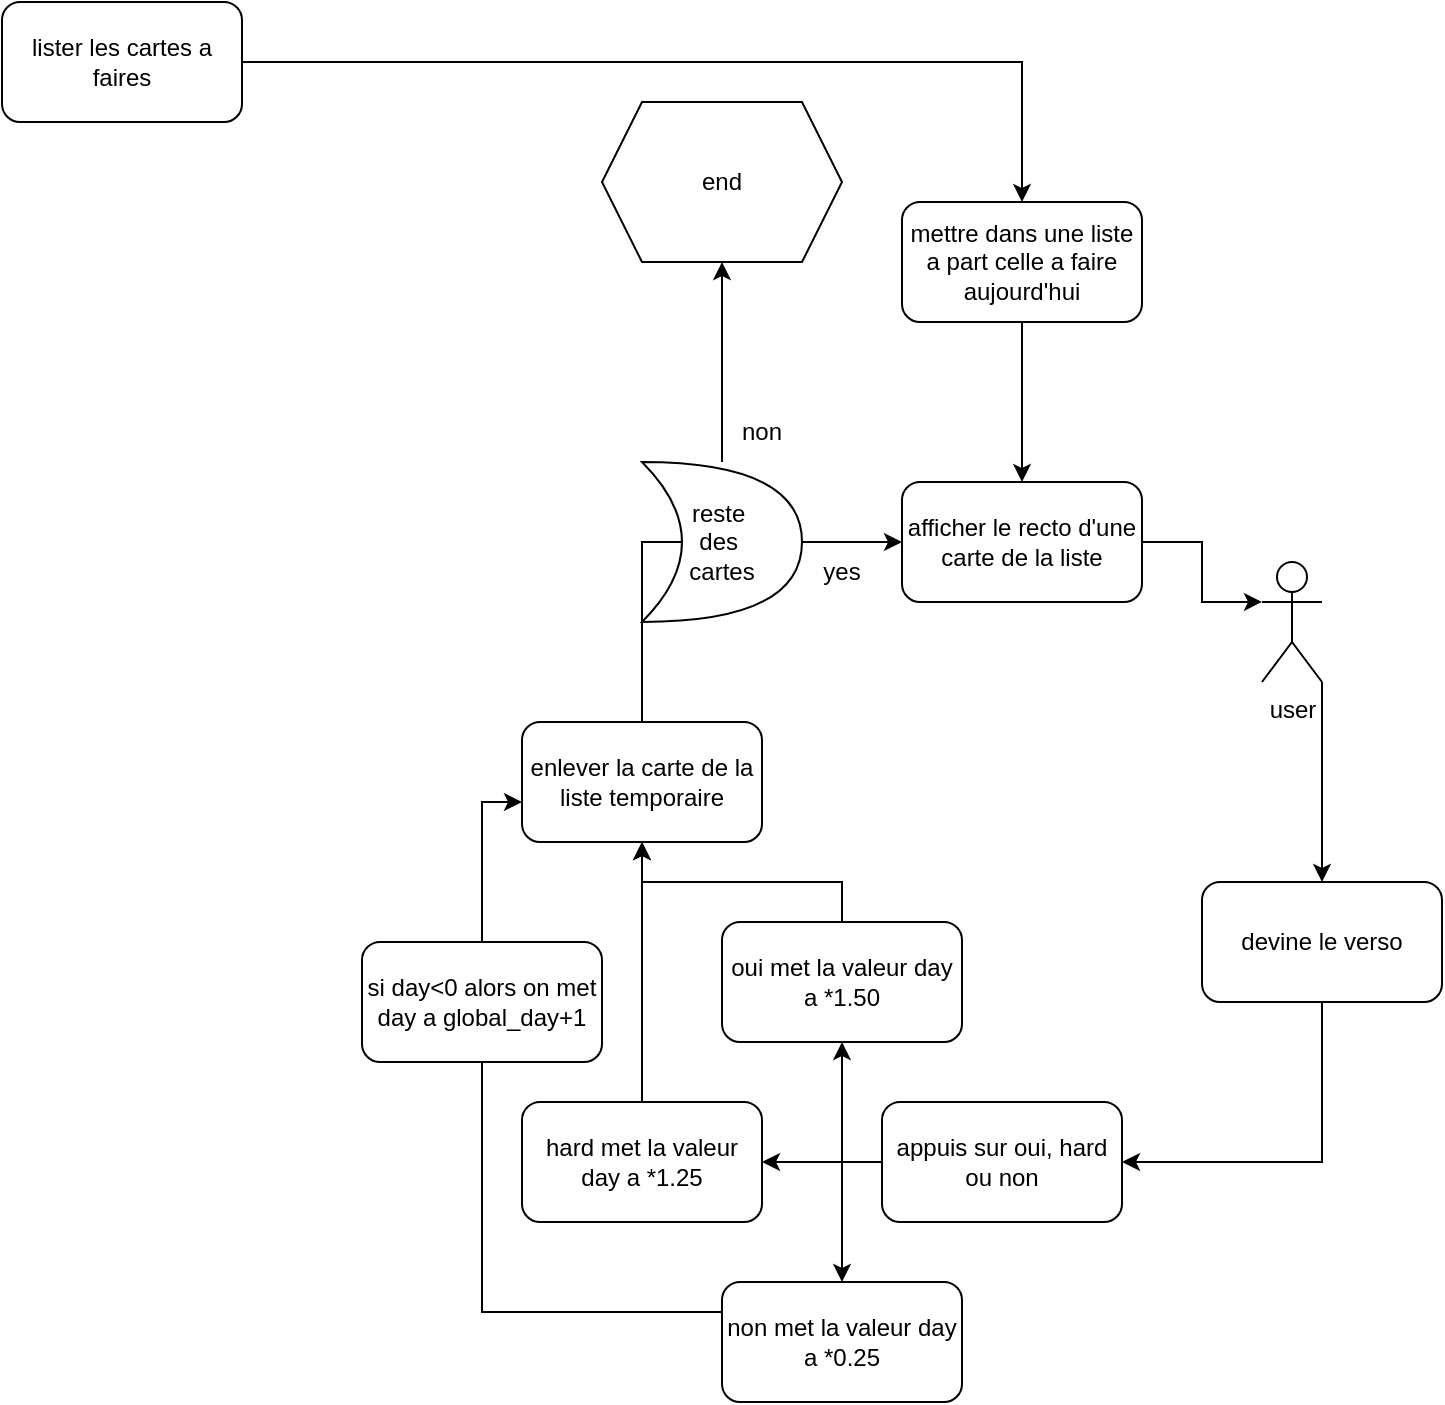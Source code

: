 <mxfile version="28.2.5">
  <diagram name="Page-1" id="NRAyQIaQ9JmVfJOCIHAN">
    <mxGraphModel dx="2253" dy="841" grid="1" gridSize="10" guides="1" tooltips="1" connect="1" arrows="1" fold="1" page="1" pageScale="1" pageWidth="827" pageHeight="1169" math="0" shadow="0">
      <root>
        <mxCell id="0" />
        <mxCell id="1" parent="0" />
        <mxCell id="9Gwba5IYWwbgOA-qWrHr-4" style="edgeStyle=orthogonalEdgeStyle;rounded=0;orthogonalLoop=1;jettySize=auto;html=1;" edge="1" parent="1" source="9Gwba5IYWwbgOA-qWrHr-3" target="9Gwba5IYWwbgOA-qWrHr-5">
          <mxGeometry relative="1" as="geometry">
            <mxPoint x="370" y="130" as="targetPoint" />
          </mxGeometry>
        </mxCell>
        <mxCell id="9Gwba5IYWwbgOA-qWrHr-3" value="lister les cartes a faires" style="rounded=1;whiteSpace=wrap;html=1;" vertex="1" parent="1">
          <mxGeometry x="-140" width="120" height="60" as="geometry" />
        </mxCell>
        <mxCell id="9Gwba5IYWwbgOA-qWrHr-8" style="edgeStyle=orthogonalEdgeStyle;rounded=0;orthogonalLoop=1;jettySize=auto;html=1;exitX=0.5;exitY=1;exitDx=0;exitDy=0;entryX=0.5;entryY=0;entryDx=0;entryDy=0;" edge="1" parent="1" source="9Gwba5IYWwbgOA-qWrHr-5" target="9Gwba5IYWwbgOA-qWrHr-7">
          <mxGeometry relative="1" as="geometry" />
        </mxCell>
        <mxCell id="9Gwba5IYWwbgOA-qWrHr-5" value="mettre dans une liste a part celle a faire aujourd&#39;hui" style="rounded=1;whiteSpace=wrap;html=1;" vertex="1" parent="1">
          <mxGeometry x="310" y="100.0" width="120" height="60" as="geometry" />
        </mxCell>
        <mxCell id="9Gwba5IYWwbgOA-qWrHr-10" style="edgeStyle=orthogonalEdgeStyle;rounded=0;orthogonalLoop=1;jettySize=auto;html=1;exitX=1;exitY=0.5;exitDx=0;exitDy=0;entryX=0;entryY=0.333;entryDx=0;entryDy=0;entryPerimeter=0;" edge="1" parent="1" source="9Gwba5IYWwbgOA-qWrHr-7" target="9Gwba5IYWwbgOA-qWrHr-9">
          <mxGeometry relative="1" as="geometry">
            <mxPoint x="500" y="270" as="targetPoint" />
          </mxGeometry>
        </mxCell>
        <mxCell id="9Gwba5IYWwbgOA-qWrHr-7" value="afficher le recto d&#39;une carte de la liste" style="rounded=1;whiteSpace=wrap;html=1;" vertex="1" parent="1">
          <mxGeometry x="310" y="240" width="120" height="60" as="geometry" />
        </mxCell>
        <mxCell id="9Gwba5IYWwbgOA-qWrHr-9" value="user&lt;div&gt;&lt;br&gt;&lt;/div&gt;" style="shape=umlActor;verticalLabelPosition=bottom;verticalAlign=top;html=1;outlineConnect=0;" vertex="1" parent="1">
          <mxGeometry x="490" y="280" width="30" height="60" as="geometry" />
        </mxCell>
        <mxCell id="9Gwba5IYWwbgOA-qWrHr-19" style="edgeStyle=orthogonalEdgeStyle;rounded=0;orthogonalLoop=1;jettySize=auto;html=1;entryX=1;entryY=0.5;entryDx=0;entryDy=0;" edge="1" parent="1" source="9Gwba5IYWwbgOA-qWrHr-14" target="9Gwba5IYWwbgOA-qWrHr-17">
          <mxGeometry relative="1" as="geometry">
            <Array as="points">
              <mxPoint x="520" y="580" />
            </Array>
          </mxGeometry>
        </mxCell>
        <mxCell id="9Gwba5IYWwbgOA-qWrHr-14" value="devine le verso" style="rounded=1;whiteSpace=wrap;html=1;" vertex="1" parent="1">
          <mxGeometry x="460" y="440" width="120" height="60" as="geometry" />
        </mxCell>
        <mxCell id="9Gwba5IYWwbgOA-qWrHr-16" style="edgeStyle=orthogonalEdgeStyle;rounded=0;orthogonalLoop=1;jettySize=auto;html=1;entryX=0.458;entryY=0;entryDx=0;entryDy=0;entryPerimeter=0;" edge="1" parent="1">
          <mxGeometry relative="1" as="geometry">
            <mxPoint x="520" y="340" as="sourcePoint" />
            <mxPoint x="520" y="440" as="targetPoint" />
            <Array as="points">
              <mxPoint x="520" y="340" />
            </Array>
          </mxGeometry>
        </mxCell>
        <mxCell id="9Gwba5IYWwbgOA-qWrHr-20" style="edgeStyle=orthogonalEdgeStyle;rounded=0;orthogonalLoop=1;jettySize=auto;html=1;exitX=0;exitY=0.5;exitDx=0;exitDy=0;" edge="1" parent="1" source="9Gwba5IYWwbgOA-qWrHr-17">
          <mxGeometry relative="1" as="geometry">
            <mxPoint x="280" y="640" as="targetPoint" />
          </mxGeometry>
        </mxCell>
        <mxCell id="9Gwba5IYWwbgOA-qWrHr-21" style="edgeStyle=orthogonalEdgeStyle;rounded=0;orthogonalLoop=1;jettySize=auto;html=1;" edge="1" parent="1" source="9Gwba5IYWwbgOA-qWrHr-17">
          <mxGeometry relative="1" as="geometry">
            <mxPoint x="240" y="580" as="targetPoint" />
          </mxGeometry>
        </mxCell>
        <mxCell id="9Gwba5IYWwbgOA-qWrHr-22" style="edgeStyle=orthogonalEdgeStyle;rounded=0;orthogonalLoop=1;jettySize=auto;html=1;" edge="1" parent="1" source="9Gwba5IYWwbgOA-qWrHr-17">
          <mxGeometry relative="1" as="geometry">
            <mxPoint x="280" y="520" as="targetPoint" />
          </mxGeometry>
        </mxCell>
        <mxCell id="9Gwba5IYWwbgOA-qWrHr-17" value="appuis sur oui, hard ou non" style="rounded=1;whiteSpace=wrap;html=1;" vertex="1" parent="1">
          <mxGeometry x="300" y="550" width="120" height="60" as="geometry" />
        </mxCell>
        <mxCell id="9Gwba5IYWwbgOA-qWrHr-23" value="oui met la valeur day a *1.50" style="rounded=1;whiteSpace=wrap;html=1;" vertex="1" parent="1">
          <mxGeometry x="220" y="460" width="120" height="60" as="geometry" />
        </mxCell>
        <mxCell id="9Gwba5IYWwbgOA-qWrHr-29" style="edgeStyle=orthogonalEdgeStyle;rounded=0;orthogonalLoop=1;jettySize=auto;html=1;entryX=0.5;entryY=1;entryDx=0;entryDy=0;" edge="1" parent="1" source="9Gwba5IYWwbgOA-qWrHr-24" target="9Gwba5IYWwbgOA-qWrHr-27">
          <mxGeometry relative="1" as="geometry" />
        </mxCell>
        <mxCell id="9Gwba5IYWwbgOA-qWrHr-24" value="hard met la valeur day a *1.25" style="rounded=1;whiteSpace=wrap;html=1;" vertex="1" parent="1">
          <mxGeometry x="120" y="550" width="120" height="60" as="geometry" />
        </mxCell>
        <mxCell id="9Gwba5IYWwbgOA-qWrHr-30" style="edgeStyle=orthogonalEdgeStyle;rounded=0;orthogonalLoop=1;jettySize=auto;html=1;entryX=0;entryY=0.75;entryDx=0;entryDy=0;" edge="1" parent="1">
          <mxGeometry relative="1" as="geometry">
            <mxPoint x="220" y="655" as="sourcePoint" />
            <mxPoint x="120" y="400" as="targetPoint" />
            <Array as="points">
              <mxPoint x="100" y="655" />
              <mxPoint x="100" y="400" />
            </Array>
          </mxGeometry>
        </mxCell>
        <mxCell id="9Gwba5IYWwbgOA-qWrHr-25" value="non met la valeur day a *0.25" style="rounded=1;whiteSpace=wrap;html=1;" vertex="1" parent="1">
          <mxGeometry x="220" y="640" width="120" height="60" as="geometry" />
        </mxCell>
        <mxCell id="9Gwba5IYWwbgOA-qWrHr-31" style="edgeStyle=orthogonalEdgeStyle;rounded=0;orthogonalLoop=1;jettySize=auto;html=1;entryX=0;entryY=0.5;entryDx=0;entryDy=0;" edge="1" parent="1" source="9Gwba5IYWwbgOA-qWrHr-27" target="9Gwba5IYWwbgOA-qWrHr-7">
          <mxGeometry relative="1" as="geometry">
            <Array as="points">
              <mxPoint x="180" y="270" />
            </Array>
          </mxGeometry>
        </mxCell>
        <mxCell id="9Gwba5IYWwbgOA-qWrHr-27" value="enlever la carte de la liste temporaire" style="rounded=1;whiteSpace=wrap;html=1;" vertex="1" parent="1">
          <mxGeometry x="120" y="360" width="120" height="60" as="geometry" />
        </mxCell>
        <mxCell id="9Gwba5IYWwbgOA-qWrHr-28" style="edgeStyle=orthogonalEdgeStyle;rounded=0;orthogonalLoop=1;jettySize=auto;html=1;" edge="1" parent="1" source="9Gwba5IYWwbgOA-qWrHr-23" target="9Gwba5IYWwbgOA-qWrHr-27">
          <mxGeometry relative="1" as="geometry" />
        </mxCell>
        <mxCell id="9Gwba5IYWwbgOA-qWrHr-32" value="si day&amp;lt;0 alors on met day a global_day+1" style="rounded=1;whiteSpace=wrap;html=1;" vertex="1" parent="1">
          <mxGeometry x="40" y="470" width="120" height="60" as="geometry" />
        </mxCell>
        <mxCell id="9Gwba5IYWwbgOA-qWrHr-34" style="edgeStyle=orthogonalEdgeStyle;rounded=0;orthogonalLoop=1;jettySize=auto;html=1;entryX=0.5;entryY=1;entryDx=0;entryDy=0;" edge="1" parent="1" source="9Gwba5IYWwbgOA-qWrHr-33" target="9Gwba5IYWwbgOA-qWrHr-35">
          <mxGeometry relative="1" as="geometry">
            <mxPoint x="230" y="140" as="targetPoint" />
          </mxGeometry>
        </mxCell>
        <mxCell id="9Gwba5IYWwbgOA-qWrHr-33" value="reste&amp;nbsp;&lt;div&gt;des&amp;nbsp;&lt;/div&gt;&lt;div&gt;cartes&lt;/div&gt;" style="shape=xor;whiteSpace=wrap;html=1;" vertex="1" parent="1">
          <mxGeometry x="180" y="230" width="80" height="80" as="geometry" />
        </mxCell>
        <mxCell id="9Gwba5IYWwbgOA-qWrHr-35" value="end" style="shape=hexagon;perimeter=hexagonPerimeter2;whiteSpace=wrap;html=1;fixedSize=1;" vertex="1" parent="1">
          <mxGeometry x="160" y="50" width="120" height="80" as="geometry" />
        </mxCell>
        <mxCell id="9Gwba5IYWwbgOA-qWrHr-36" value="non" style="text;html=1;align=center;verticalAlign=middle;whiteSpace=wrap;rounded=0;" vertex="1" parent="1">
          <mxGeometry x="210" y="200" width="60" height="30" as="geometry" />
        </mxCell>
        <mxCell id="9Gwba5IYWwbgOA-qWrHr-37" value="yes" style="text;html=1;align=center;verticalAlign=middle;whiteSpace=wrap;rounded=0;" vertex="1" parent="1">
          <mxGeometry x="250" y="270" width="60" height="30" as="geometry" />
        </mxCell>
      </root>
    </mxGraphModel>
  </diagram>
</mxfile>
